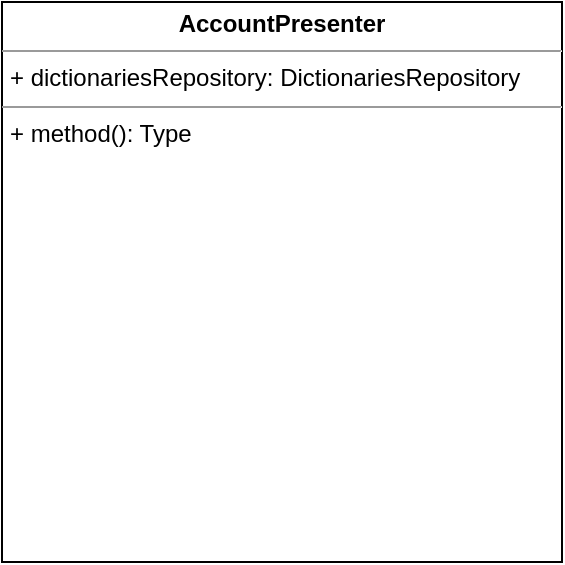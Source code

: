 <mxfile version="20.8.20" type="github">
  <diagram name="Страница 1" id="NuKzRIXmxQ_cz8eyDABF">
    <mxGraphModel dx="954" dy="642" grid="1" gridSize="10" guides="1" tooltips="1" connect="1" arrows="1" fold="1" page="1" pageScale="1" pageWidth="827" pageHeight="1169" math="0" shadow="0">
      <root>
        <mxCell id="0" />
        <mxCell id="1" parent="0" />
        <mxCell id="fY-Cs_8-4DMePDCroiXC-1" value="&lt;p style=&quot;margin:0px;margin-top:4px;text-align:center;&quot;&gt;&lt;b&gt;AccountPresenter&lt;/b&gt;&lt;/p&gt;&lt;hr size=&quot;1&quot;&gt;&lt;p style=&quot;margin:0px;margin-left:4px;&quot;&gt;+ dictionariesRepository: DictionariesRepository&lt;br&gt;&lt;/p&gt;&lt;hr size=&quot;1&quot;&gt;&lt;p style=&quot;margin:0px;margin-left:4px;&quot;&gt;+ method(): Type&lt;/p&gt;" style="verticalAlign=top;align=left;overflow=fill;fontSize=12;fontFamily=Helvetica;html=1;" vertex="1" parent="1">
          <mxGeometry x="80" y="80" width="280" height="280" as="geometry" />
        </mxCell>
      </root>
    </mxGraphModel>
  </diagram>
</mxfile>
